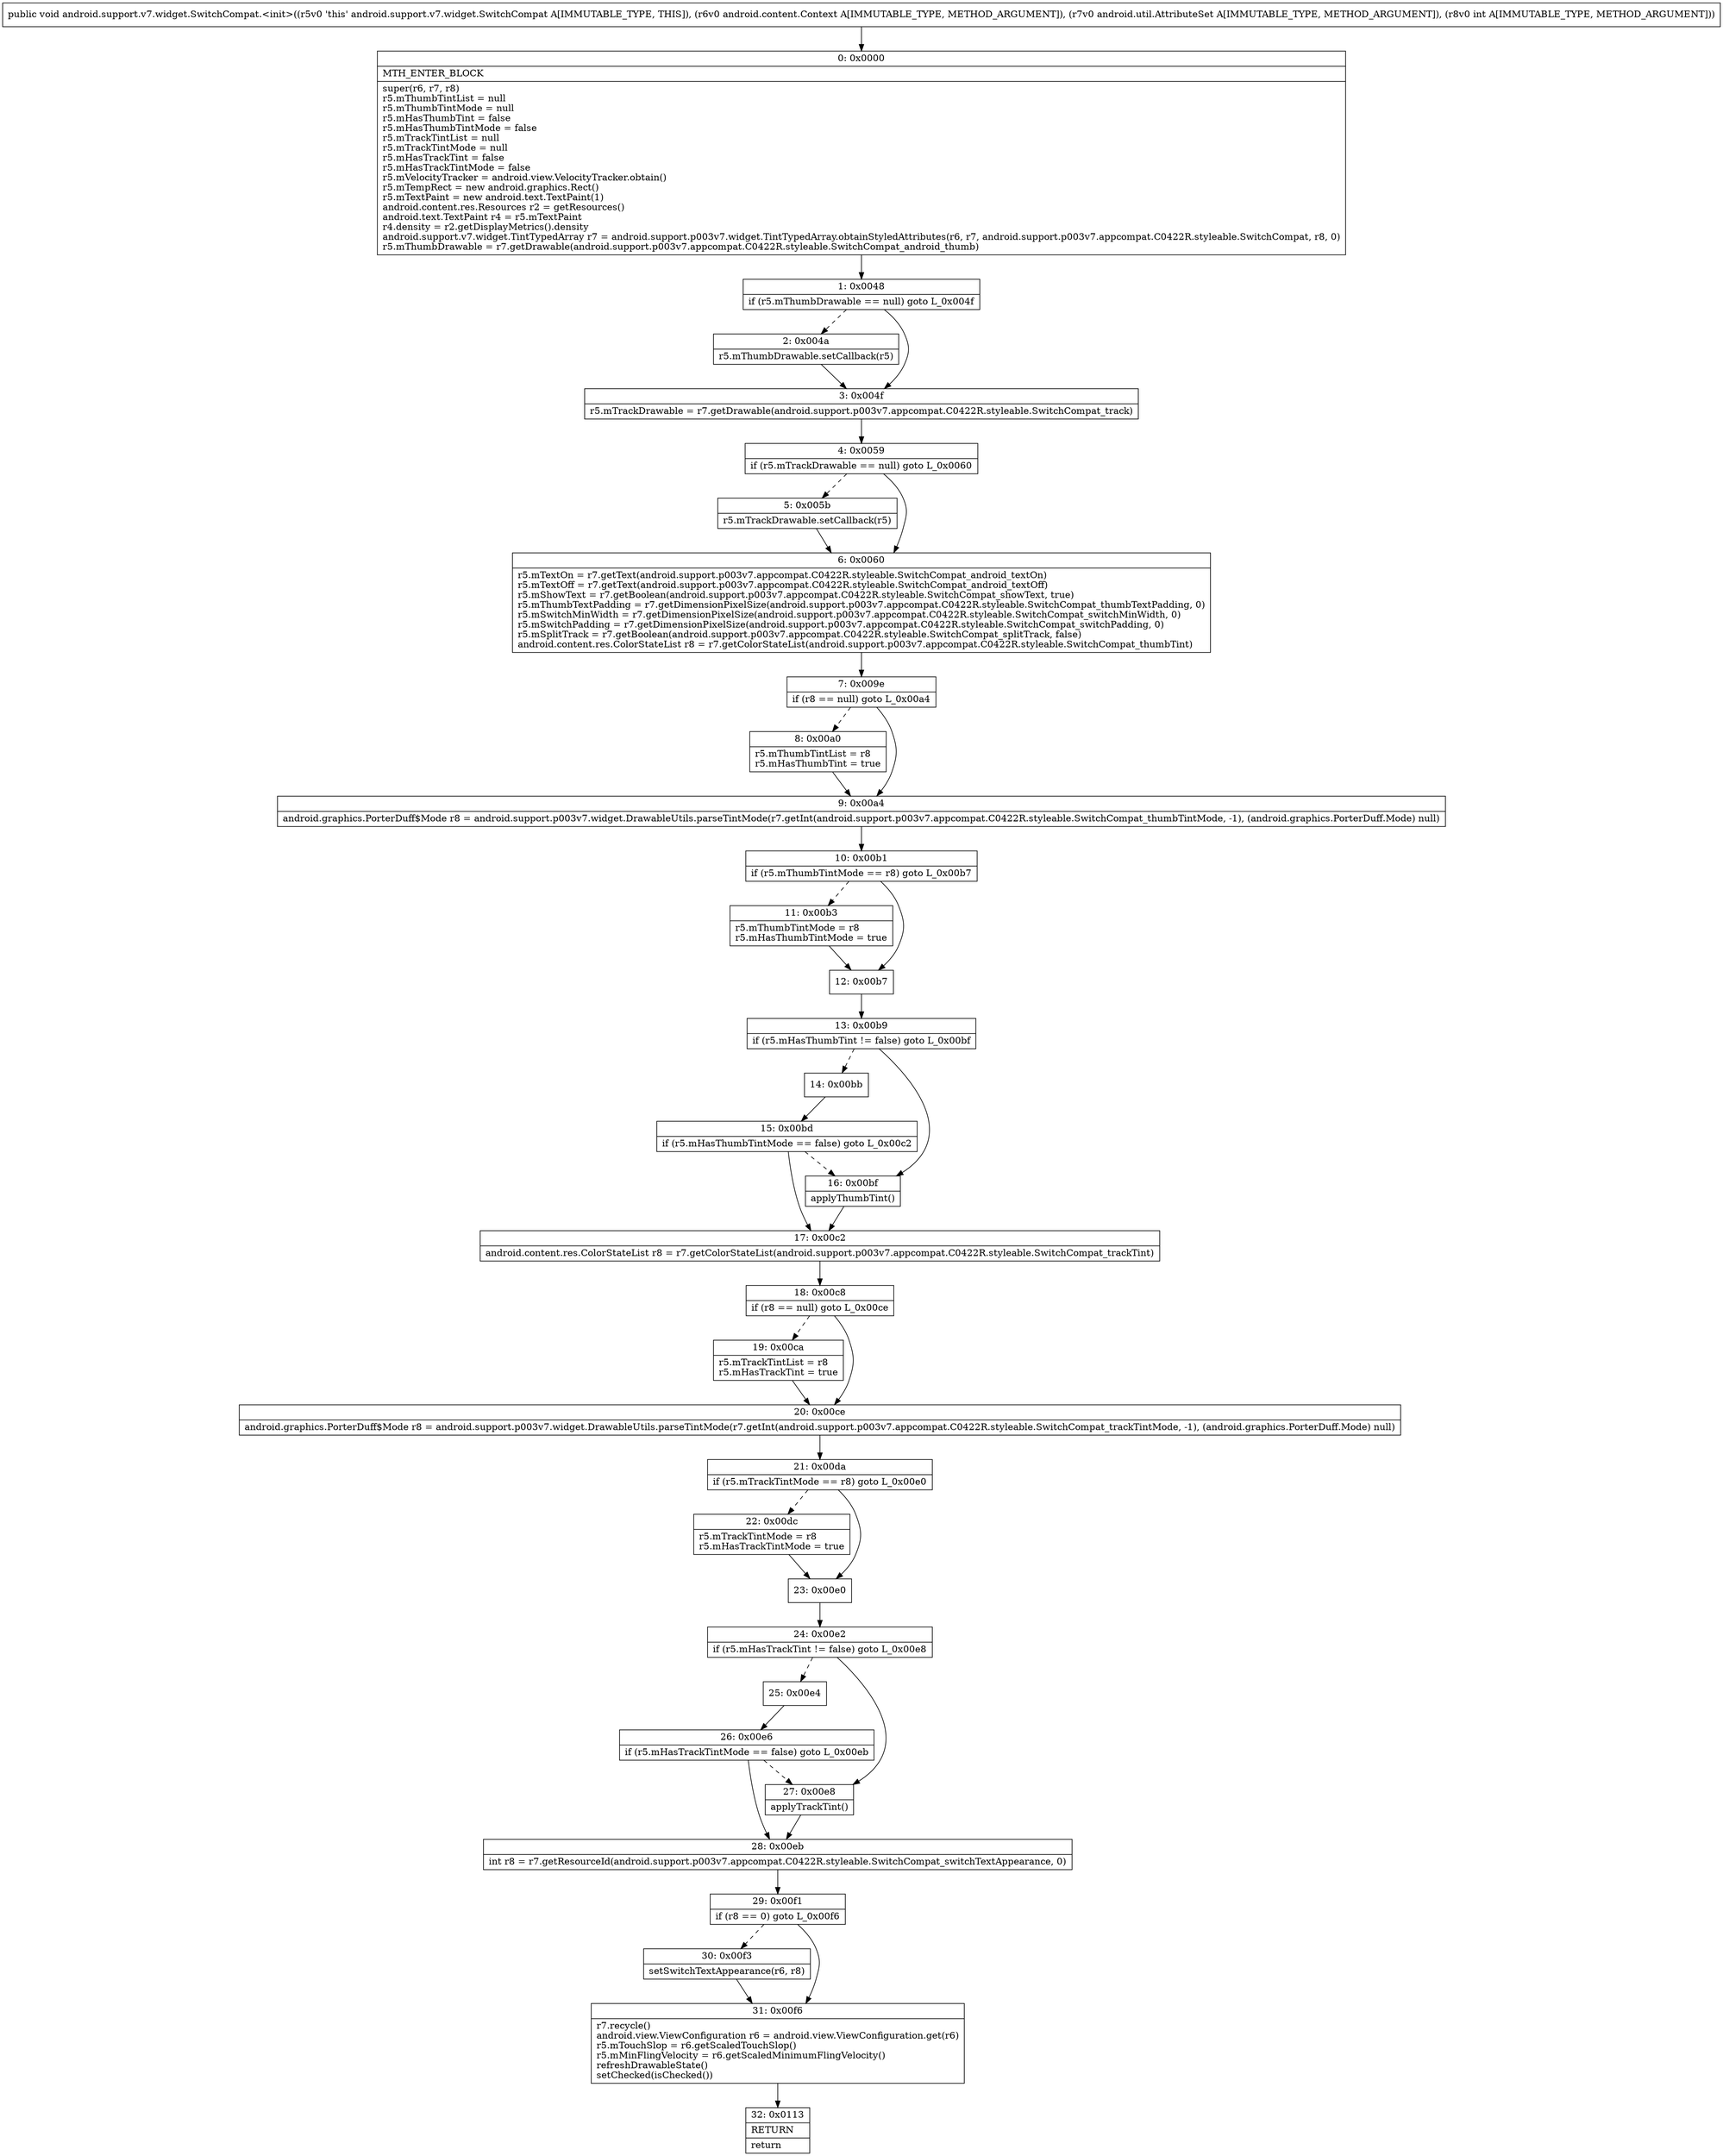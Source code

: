 digraph "CFG forandroid.support.v7.widget.SwitchCompat.\<init\>(Landroid\/content\/Context;Landroid\/util\/AttributeSet;I)V" {
Node_0 [shape=record,label="{0\:\ 0x0000|MTH_ENTER_BLOCK\l|super(r6, r7, r8)\lr5.mThumbTintList = null\lr5.mThumbTintMode = null\lr5.mHasThumbTint = false\lr5.mHasThumbTintMode = false\lr5.mTrackTintList = null\lr5.mTrackTintMode = null\lr5.mHasTrackTint = false\lr5.mHasTrackTintMode = false\lr5.mVelocityTracker = android.view.VelocityTracker.obtain()\lr5.mTempRect = new android.graphics.Rect()\lr5.mTextPaint = new android.text.TextPaint(1)\landroid.content.res.Resources r2 = getResources()\landroid.text.TextPaint r4 = r5.mTextPaint\lr4.density = r2.getDisplayMetrics().density\landroid.support.v7.widget.TintTypedArray r7 = android.support.p003v7.widget.TintTypedArray.obtainStyledAttributes(r6, r7, android.support.p003v7.appcompat.C0422R.styleable.SwitchCompat, r8, 0)\lr5.mThumbDrawable = r7.getDrawable(android.support.p003v7.appcompat.C0422R.styleable.SwitchCompat_android_thumb)\l}"];
Node_1 [shape=record,label="{1\:\ 0x0048|if (r5.mThumbDrawable == null) goto L_0x004f\l}"];
Node_2 [shape=record,label="{2\:\ 0x004a|r5.mThumbDrawable.setCallback(r5)\l}"];
Node_3 [shape=record,label="{3\:\ 0x004f|r5.mTrackDrawable = r7.getDrawable(android.support.p003v7.appcompat.C0422R.styleable.SwitchCompat_track)\l}"];
Node_4 [shape=record,label="{4\:\ 0x0059|if (r5.mTrackDrawable == null) goto L_0x0060\l}"];
Node_5 [shape=record,label="{5\:\ 0x005b|r5.mTrackDrawable.setCallback(r5)\l}"];
Node_6 [shape=record,label="{6\:\ 0x0060|r5.mTextOn = r7.getText(android.support.p003v7.appcompat.C0422R.styleable.SwitchCompat_android_textOn)\lr5.mTextOff = r7.getText(android.support.p003v7.appcompat.C0422R.styleable.SwitchCompat_android_textOff)\lr5.mShowText = r7.getBoolean(android.support.p003v7.appcompat.C0422R.styleable.SwitchCompat_showText, true)\lr5.mThumbTextPadding = r7.getDimensionPixelSize(android.support.p003v7.appcompat.C0422R.styleable.SwitchCompat_thumbTextPadding, 0)\lr5.mSwitchMinWidth = r7.getDimensionPixelSize(android.support.p003v7.appcompat.C0422R.styleable.SwitchCompat_switchMinWidth, 0)\lr5.mSwitchPadding = r7.getDimensionPixelSize(android.support.p003v7.appcompat.C0422R.styleable.SwitchCompat_switchPadding, 0)\lr5.mSplitTrack = r7.getBoolean(android.support.p003v7.appcompat.C0422R.styleable.SwitchCompat_splitTrack, false)\landroid.content.res.ColorStateList r8 = r7.getColorStateList(android.support.p003v7.appcompat.C0422R.styleable.SwitchCompat_thumbTint)\l}"];
Node_7 [shape=record,label="{7\:\ 0x009e|if (r8 == null) goto L_0x00a4\l}"];
Node_8 [shape=record,label="{8\:\ 0x00a0|r5.mThumbTintList = r8\lr5.mHasThumbTint = true\l}"];
Node_9 [shape=record,label="{9\:\ 0x00a4|android.graphics.PorterDuff$Mode r8 = android.support.p003v7.widget.DrawableUtils.parseTintMode(r7.getInt(android.support.p003v7.appcompat.C0422R.styleable.SwitchCompat_thumbTintMode, \-1), (android.graphics.PorterDuff.Mode) null)\l}"];
Node_10 [shape=record,label="{10\:\ 0x00b1|if (r5.mThumbTintMode == r8) goto L_0x00b7\l}"];
Node_11 [shape=record,label="{11\:\ 0x00b3|r5.mThumbTintMode = r8\lr5.mHasThumbTintMode = true\l}"];
Node_12 [shape=record,label="{12\:\ 0x00b7}"];
Node_13 [shape=record,label="{13\:\ 0x00b9|if (r5.mHasThumbTint != false) goto L_0x00bf\l}"];
Node_14 [shape=record,label="{14\:\ 0x00bb}"];
Node_15 [shape=record,label="{15\:\ 0x00bd|if (r5.mHasThumbTintMode == false) goto L_0x00c2\l}"];
Node_16 [shape=record,label="{16\:\ 0x00bf|applyThumbTint()\l}"];
Node_17 [shape=record,label="{17\:\ 0x00c2|android.content.res.ColorStateList r8 = r7.getColorStateList(android.support.p003v7.appcompat.C0422R.styleable.SwitchCompat_trackTint)\l}"];
Node_18 [shape=record,label="{18\:\ 0x00c8|if (r8 == null) goto L_0x00ce\l}"];
Node_19 [shape=record,label="{19\:\ 0x00ca|r5.mTrackTintList = r8\lr5.mHasTrackTint = true\l}"];
Node_20 [shape=record,label="{20\:\ 0x00ce|android.graphics.PorterDuff$Mode r8 = android.support.p003v7.widget.DrawableUtils.parseTintMode(r7.getInt(android.support.p003v7.appcompat.C0422R.styleable.SwitchCompat_trackTintMode, \-1), (android.graphics.PorterDuff.Mode) null)\l}"];
Node_21 [shape=record,label="{21\:\ 0x00da|if (r5.mTrackTintMode == r8) goto L_0x00e0\l}"];
Node_22 [shape=record,label="{22\:\ 0x00dc|r5.mTrackTintMode = r8\lr5.mHasTrackTintMode = true\l}"];
Node_23 [shape=record,label="{23\:\ 0x00e0}"];
Node_24 [shape=record,label="{24\:\ 0x00e2|if (r5.mHasTrackTint != false) goto L_0x00e8\l}"];
Node_25 [shape=record,label="{25\:\ 0x00e4}"];
Node_26 [shape=record,label="{26\:\ 0x00e6|if (r5.mHasTrackTintMode == false) goto L_0x00eb\l}"];
Node_27 [shape=record,label="{27\:\ 0x00e8|applyTrackTint()\l}"];
Node_28 [shape=record,label="{28\:\ 0x00eb|int r8 = r7.getResourceId(android.support.p003v7.appcompat.C0422R.styleable.SwitchCompat_switchTextAppearance, 0)\l}"];
Node_29 [shape=record,label="{29\:\ 0x00f1|if (r8 == 0) goto L_0x00f6\l}"];
Node_30 [shape=record,label="{30\:\ 0x00f3|setSwitchTextAppearance(r6, r8)\l}"];
Node_31 [shape=record,label="{31\:\ 0x00f6|r7.recycle()\landroid.view.ViewConfiguration r6 = android.view.ViewConfiguration.get(r6)\lr5.mTouchSlop = r6.getScaledTouchSlop()\lr5.mMinFlingVelocity = r6.getScaledMinimumFlingVelocity()\lrefreshDrawableState()\lsetChecked(isChecked())\l}"];
Node_32 [shape=record,label="{32\:\ 0x0113|RETURN\l|return\l}"];
MethodNode[shape=record,label="{public void android.support.v7.widget.SwitchCompat.\<init\>((r5v0 'this' android.support.v7.widget.SwitchCompat A[IMMUTABLE_TYPE, THIS]), (r6v0 android.content.Context A[IMMUTABLE_TYPE, METHOD_ARGUMENT]), (r7v0 android.util.AttributeSet A[IMMUTABLE_TYPE, METHOD_ARGUMENT]), (r8v0 int A[IMMUTABLE_TYPE, METHOD_ARGUMENT])) }"];
MethodNode -> Node_0;
Node_0 -> Node_1;
Node_1 -> Node_2[style=dashed];
Node_1 -> Node_3;
Node_2 -> Node_3;
Node_3 -> Node_4;
Node_4 -> Node_5[style=dashed];
Node_4 -> Node_6;
Node_5 -> Node_6;
Node_6 -> Node_7;
Node_7 -> Node_8[style=dashed];
Node_7 -> Node_9;
Node_8 -> Node_9;
Node_9 -> Node_10;
Node_10 -> Node_11[style=dashed];
Node_10 -> Node_12;
Node_11 -> Node_12;
Node_12 -> Node_13;
Node_13 -> Node_14[style=dashed];
Node_13 -> Node_16;
Node_14 -> Node_15;
Node_15 -> Node_16[style=dashed];
Node_15 -> Node_17;
Node_16 -> Node_17;
Node_17 -> Node_18;
Node_18 -> Node_19[style=dashed];
Node_18 -> Node_20;
Node_19 -> Node_20;
Node_20 -> Node_21;
Node_21 -> Node_22[style=dashed];
Node_21 -> Node_23;
Node_22 -> Node_23;
Node_23 -> Node_24;
Node_24 -> Node_25[style=dashed];
Node_24 -> Node_27;
Node_25 -> Node_26;
Node_26 -> Node_27[style=dashed];
Node_26 -> Node_28;
Node_27 -> Node_28;
Node_28 -> Node_29;
Node_29 -> Node_30[style=dashed];
Node_29 -> Node_31;
Node_30 -> Node_31;
Node_31 -> Node_32;
}


